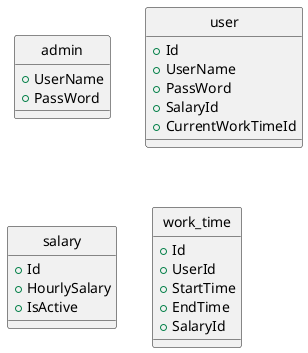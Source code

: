 @startuml
hide circle

class admin{
   + UserName
   + PassWord
}

class user{
  + Id
  + UserName
  + PassWord
  + SalaryId
  + CurrentWorkTimeId
}

class salary{
  + Id
  + HourlySalary
  + IsActive
}

class work_time{
  + Id
  + UserId
  + StartTime
  + EndTime
  + SalaryId
}

@end
